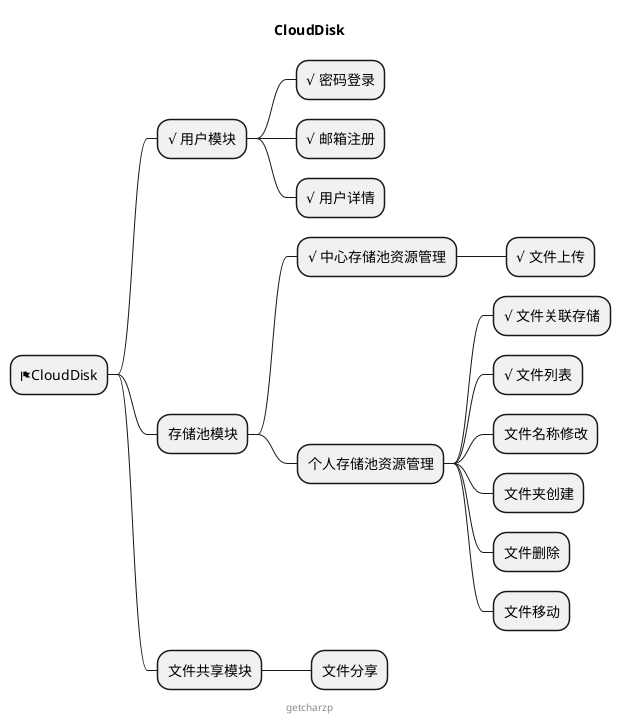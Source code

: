 @startmindmap

title CloudDisk

* <&flag>CloudDisk
** √ 用户模块
*** √ 密码登录
*** √ 邮箱注册
*** √ 用户详情
** 存储池模块
*** √ 中心存储池资源管理
**** √ 文件上传
*** 个人存储池资源管理
**** √ 文件关联存储
**** √ 文件列表
**** 文件名称修改
**** 文件夹创建
**** 文件删除
**** 文件移动
** 文件共享模块
*** 文件分享

center footer getcharzp

@endmindmap
